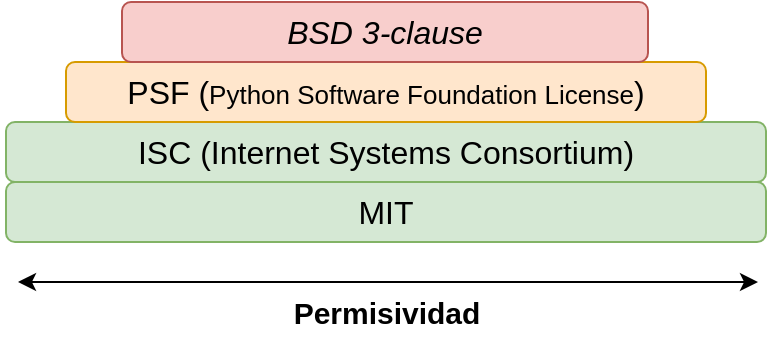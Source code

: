 <mxfile version="21.3.2" type="device">
  <diagram name="Página-1" id="FW4REXXdFV8d2buFBh6q">
    <mxGraphModel dx="1274" dy="677" grid="1" gridSize="10" guides="1" tooltips="1" connect="1" arrows="1" fold="1" page="1" pageScale="1" pageWidth="827" pageHeight="1169" math="0" shadow="0">
      <root>
        <mxCell id="0" />
        <mxCell id="1" parent="0" />
        <mxCell id="sfBzCyyGrr6QmmVgu2n5-1" value="MIT" style="rounded=1;whiteSpace=wrap;html=1;fontSize=16;fillColor=#d5e8d4;strokeColor=#82b366;" vertex="1" parent="1">
          <mxGeometry x="224" y="400" width="380" height="30" as="geometry" />
        </mxCell>
        <mxCell id="sfBzCyyGrr6QmmVgu2n5-3" value="ISC (Internet Systems Consortium)" style="rounded=1;whiteSpace=wrap;html=1;fontSize=16;fillColor=#d5e8d4;strokeColor=#82b366;" vertex="1" parent="1">
          <mxGeometry x="224" y="370" width="380" height="30" as="geometry" />
        </mxCell>
        <mxCell id="sfBzCyyGrr6QmmVgu2n5-5" value="PSF (&lt;font style=&quot;font-size: 13px;&quot;&gt;Python Software Foundation License&lt;/font&gt;)" style="rounded=1;whiteSpace=wrap;html=1;fontSize=16;fillColor=#ffe6cc;strokeColor=#d79b00;" vertex="1" parent="1">
          <mxGeometry x="254" y="340" width="320" height="30" as="geometry" />
        </mxCell>
        <mxCell id="sfBzCyyGrr6QmmVgu2n5-6" value="&lt;em style=&quot;font-size: 16px;&quot;&gt;BSD 3-clause&lt;/em&gt;" style="rounded=1;whiteSpace=wrap;html=1;fontSize=16;fillColor=#f8cecc;strokeColor=#b85450;" vertex="1" parent="1">
          <mxGeometry x="282" y="310" width="263" height="30" as="geometry" />
        </mxCell>
        <mxCell id="sfBzCyyGrr6QmmVgu2n5-8" value="" style="endArrow=classic;startArrow=classic;html=1;rounded=0;" edge="1" parent="1">
          <mxGeometry width="50" height="50" relative="1" as="geometry">
            <mxPoint x="230" y="450" as="sourcePoint" />
            <mxPoint x="600" y="450" as="targetPoint" />
          </mxGeometry>
        </mxCell>
        <mxCell id="sfBzCyyGrr6QmmVgu2n5-9" value="Permisividad" style="text;html=1;align=center;verticalAlign=middle;resizable=0;points=[];autosize=1;strokeColor=none;fillColor=none;fontStyle=1;fontSize=15;" vertex="1" parent="1">
          <mxGeometry x="354" y="450" width="120" height="30" as="geometry" />
        </mxCell>
      </root>
    </mxGraphModel>
  </diagram>
</mxfile>
